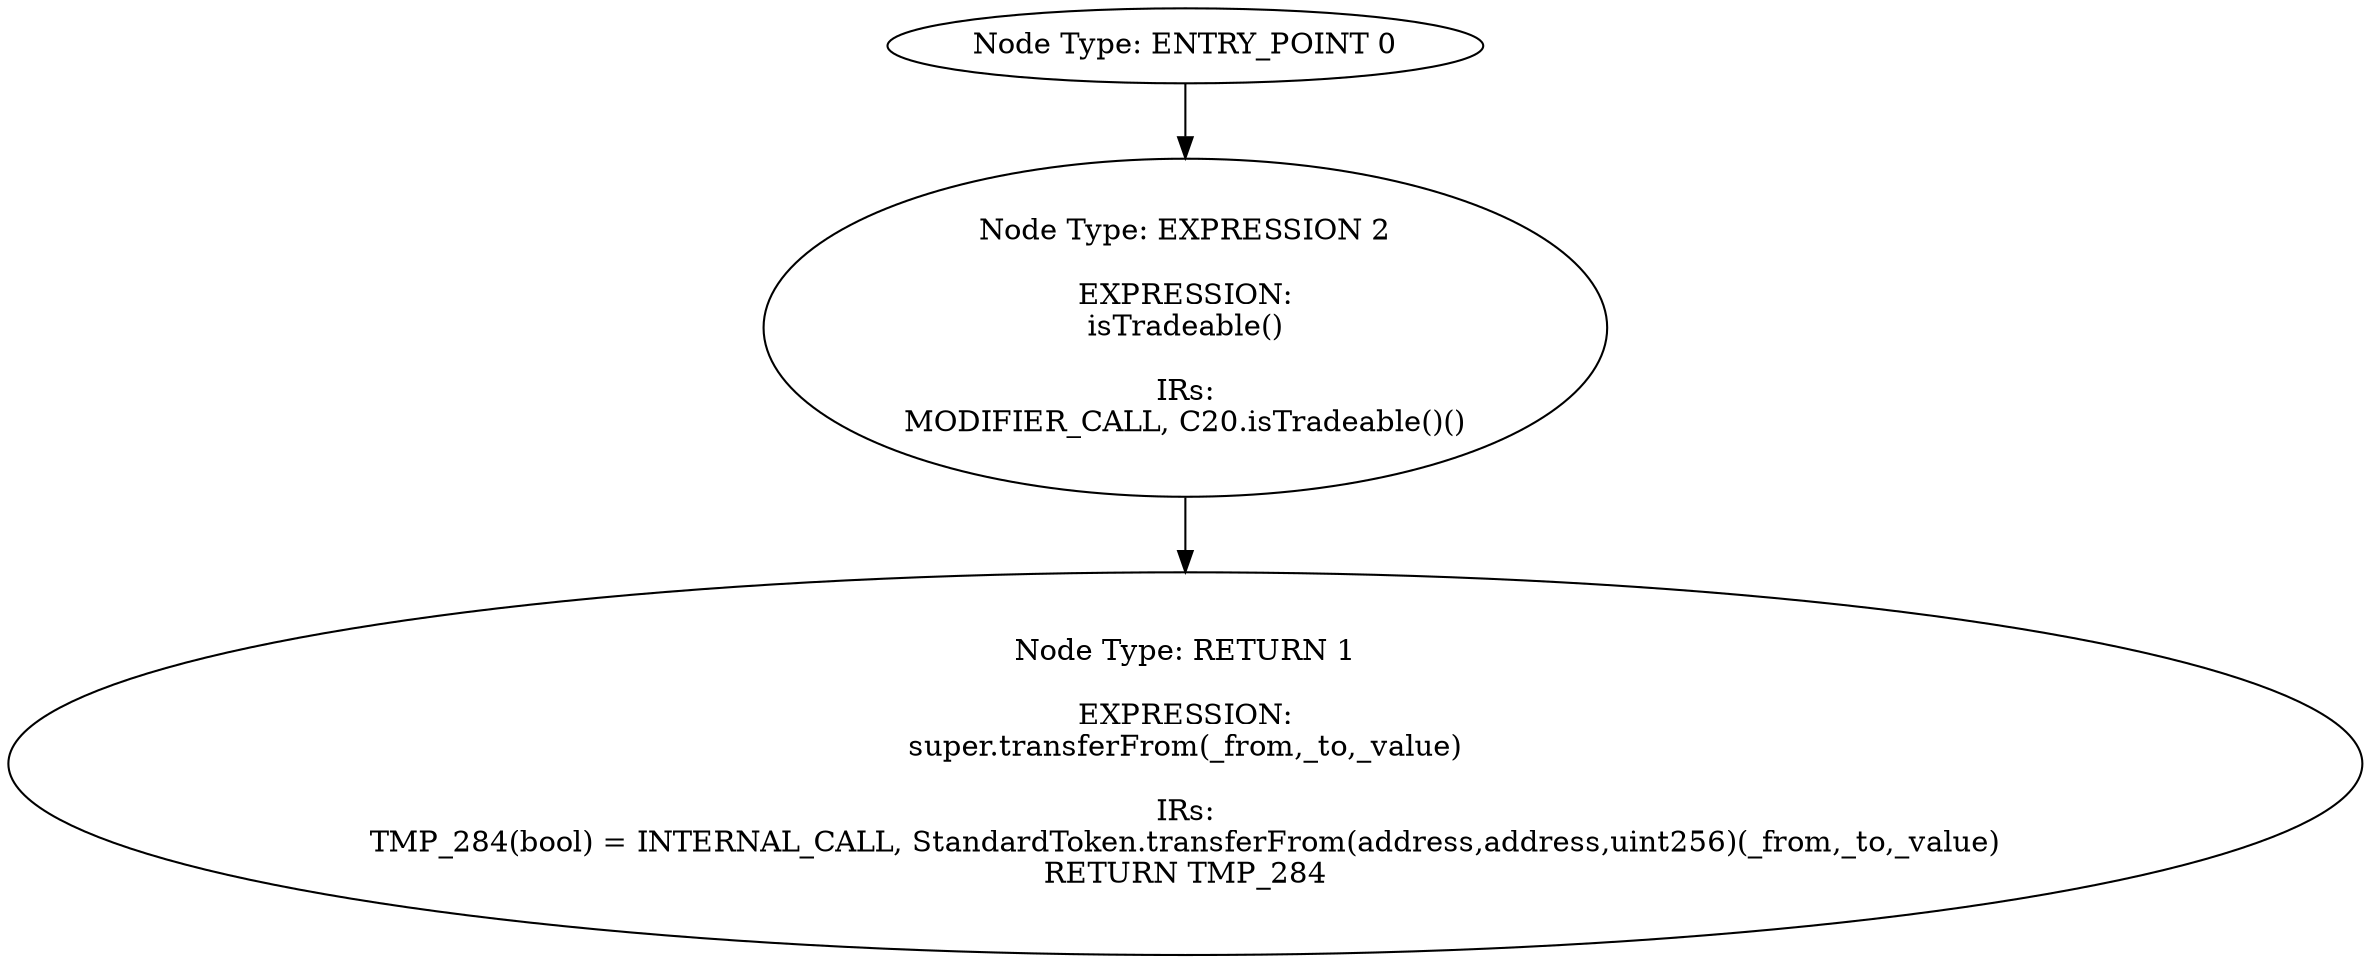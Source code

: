 digraph{
0[label="Node Type: ENTRY_POINT 0
"];
0->2;
1[label="Node Type: RETURN 1

EXPRESSION:
super.transferFrom(_from,_to,_value)

IRs:
TMP_284(bool) = INTERNAL_CALL, StandardToken.transferFrom(address,address,uint256)(_from,_to,_value)
RETURN TMP_284"];
2[label="Node Type: EXPRESSION 2

EXPRESSION:
isTradeable()

IRs:
MODIFIER_CALL, C20.isTradeable()()"];
2->1;
}
